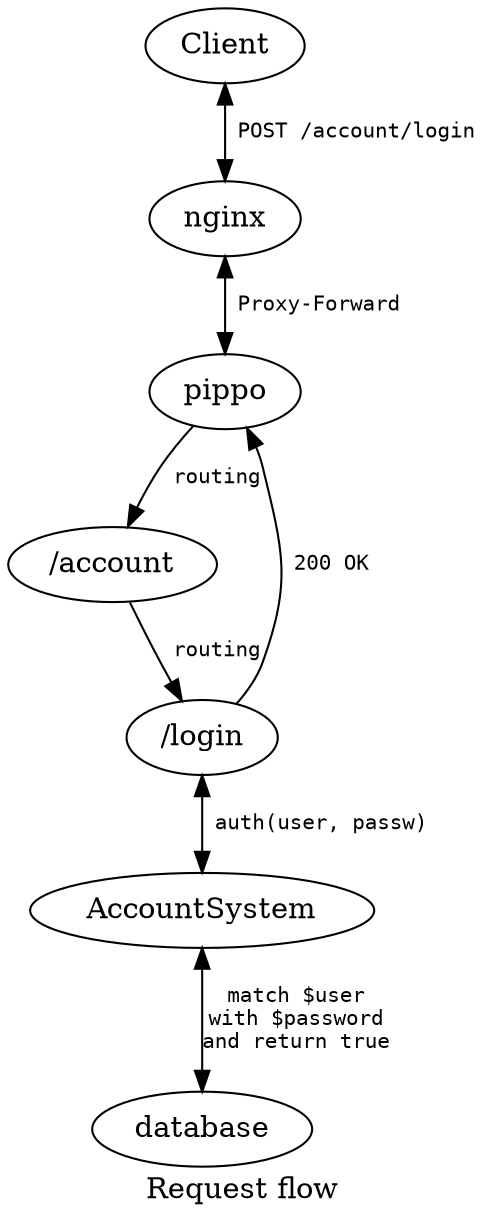 digraph A {
    label = "Request flow"
    edge [ fontsize=10, fontname="monospace" ]

    Client [ label = "Client" ]
    Server [ label = "nginx" ]
    Pippo [ label = "pippo" ]
    Account [ label = "/account" ]
    AccountLogin [ label = "/login" ]
    AccountSystem [ label = "AccountSystem" ]
    Database [ label = "database" ]

    Pippo -> Account [label=" routing"]
    Account -> AccountLogin [label = " routing" ]
    AccountLogin -> AccountSystem [ label = " auth(user, passw)", dir=both ]
    AccountLogin -> Pippo [ label = " 200 OK" ]
    Server -> Pippo [dir=both, label = " Proxy-Forward"]
    AccountSystem -> Database [ label = "match $user\nwith $password\nand return true", dir=both ]
    Client -> Server [dir=both, label = " POST /account/login"]

}
